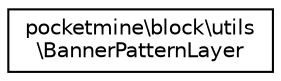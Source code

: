 digraph "Graphical Class Hierarchy"
{
 // INTERACTIVE_SVG=YES
 // LATEX_PDF_SIZE
  edge [fontname="Helvetica",fontsize="10",labelfontname="Helvetica",labelfontsize="10"];
  node [fontname="Helvetica",fontsize="10",shape=record];
  rankdir="LR";
  Node0 [label="pocketmine\\block\\utils\l\\BannerPatternLayer",height=0.2,width=0.4,color="black", fillcolor="white", style="filled",URL="$da/dd4/classpocketmine_1_1block_1_1utils_1_1_banner_pattern_layer.html",tooltip=" "];
}
